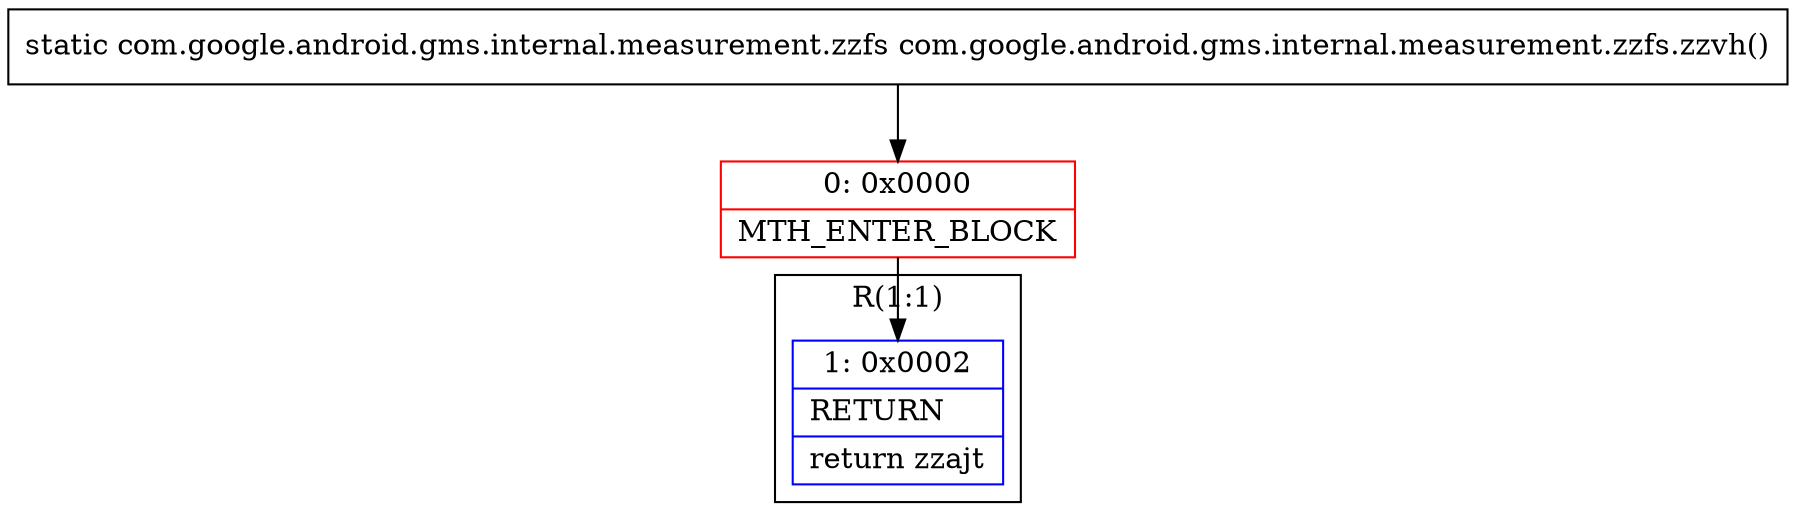digraph "CFG forcom.google.android.gms.internal.measurement.zzfs.zzvh()Lcom\/google\/android\/gms\/internal\/measurement\/zzfs;" {
subgraph cluster_Region_694267533 {
label = "R(1:1)";
node [shape=record,color=blue];
Node_1 [shape=record,label="{1\:\ 0x0002|RETURN\l|return zzajt\l}"];
}
Node_0 [shape=record,color=red,label="{0\:\ 0x0000|MTH_ENTER_BLOCK\l}"];
MethodNode[shape=record,label="{static com.google.android.gms.internal.measurement.zzfs com.google.android.gms.internal.measurement.zzfs.zzvh() }"];
MethodNode -> Node_0;
Node_0 -> Node_1;
}

